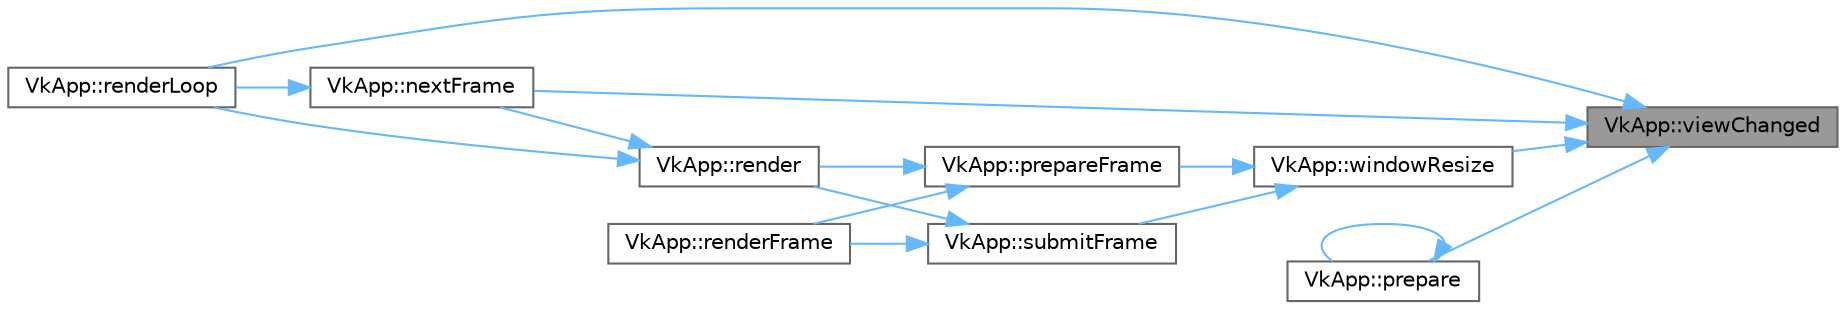 digraph "VkApp::viewChanged"
{
 // LATEX_PDF_SIZE
  bgcolor="transparent";
  edge [fontname=Helvetica,fontsize=10,labelfontname=Helvetica,labelfontsize=10];
  node [fontname=Helvetica,fontsize=10,shape=box,height=0.2,width=0.4];
  rankdir="RL";
  Node1 [id="Node000001",label="VkApp::viewChanged",height=0.2,width=0.4,color="gray40", fillcolor="grey60", style="filled", fontcolor="black",tooltip="(Virtual) Called when the camera view has changed"];
  Node1 -> Node2 [id="edge1_Node000001_Node000002",dir="back",color="steelblue1",style="solid",tooltip=" "];
  Node2 [id="Node000002",label="VkApp::nextFrame",height=0.2,width=0.4,color="grey40", fillcolor="white", style="filled",URL="$class_vk_app.html#a271496c24fa0c1d5685741d5161be134",tooltip=" "];
  Node2 -> Node3 [id="edge2_Node000002_Node000003",dir="back",color="steelblue1",style="solid",tooltip=" "];
  Node3 [id="Node000003",label="VkApp::renderLoop",height=0.2,width=0.4,color="grey40", fillcolor="white", style="filled",URL="$class_vk_app.html#a8c9b49184fcb89a73a6ea6c1ed2b7f54",tooltip="Entry point for the main render loop."];
  Node1 -> Node4 [id="edge3_Node000001_Node000004",dir="back",color="steelblue1",style="solid",tooltip=" "];
  Node4 [id="Node000004",label="VkApp::prepare",height=0.2,width=0.4,color="grey40", fillcolor="white", style="filled",URL="$class_vk_app.html#aa232b32eb5b90698500190d0fe004cdb",tooltip="Prepares all Vulkan resources and functions required to run the sample."];
  Node4 -> Node4 [id="edge4_Node000004_Node000004",dir="back",color="steelblue1",style="solid",tooltip=" "];
  Node1 -> Node3 [id="edge5_Node000001_Node000003",dir="back",color="steelblue1",style="solid",tooltip=" "];
  Node1 -> Node5 [id="edge6_Node000001_Node000005",dir="back",color="steelblue1",style="solid",tooltip=" "];
  Node5 [id="Node000005",label="VkApp::windowResize",height=0.2,width=0.4,color="grey40", fillcolor="white", style="filled",URL="$class_vk_app.html#a7cd16d7aa5e59f3320f4db4203d9c6c2",tooltip=" "];
  Node5 -> Node6 [id="edge7_Node000005_Node000006",dir="back",color="steelblue1",style="solid",tooltip=" "];
  Node6 [id="Node000006",label="VkApp::prepareFrame",height=0.2,width=0.4,color="grey40", fillcolor="white", style="filled",URL="$class_vk_app.html#a0162143259d08706c042d08fbebe4706",tooltip=" "];
  Node6 -> Node7 [id="edge8_Node000006_Node000007",dir="back",color="steelblue1",style="solid",tooltip=" "];
  Node7 [id="Node000007",label="VkApp::render",height=0.2,width=0.4,color="grey40", fillcolor="white", style="filled",URL="$class_vk_app.html#ab63b7933ea35df31039ed96b36d75e75",tooltip="(Pure virtual) Render function to be implemented by the sample application"];
  Node7 -> Node2 [id="edge9_Node000007_Node000002",dir="back",color="steelblue1",style="solid",tooltip=" "];
  Node7 -> Node3 [id="edge10_Node000007_Node000003",dir="back",color="steelblue1",style="solid",tooltip=" "];
  Node6 -> Node8 [id="edge11_Node000006_Node000008",dir="back",color="steelblue1",style="solid",tooltip=" "];
  Node8 [id="Node000008",label="VkApp::renderFrame",height=0.2,width=0.4,color="grey40", fillcolor="white", style="filled",URL="$class_vk_app.html#a5d8fd30fd675c69715d49be5469896ba",tooltip="(Virtual) Default image acquire + submission and command buffer submission function"];
  Node5 -> Node9 [id="edge12_Node000005_Node000009",dir="back",color="steelblue1",style="solid",tooltip=" "];
  Node9 [id="Node000009",label="VkApp::submitFrame",height=0.2,width=0.4,color="grey40", fillcolor="white", style="filled",URL="$class_vk_app.html#a77aa2460391395eadb236bd13826b56e",tooltip="Presents the current image to the swap chain."];
  Node9 -> Node7 [id="edge13_Node000009_Node000007",dir="back",color="steelblue1",style="solid",tooltip=" "];
  Node9 -> Node8 [id="edge14_Node000009_Node000008",dir="back",color="steelblue1",style="solid",tooltip=" "];
}
